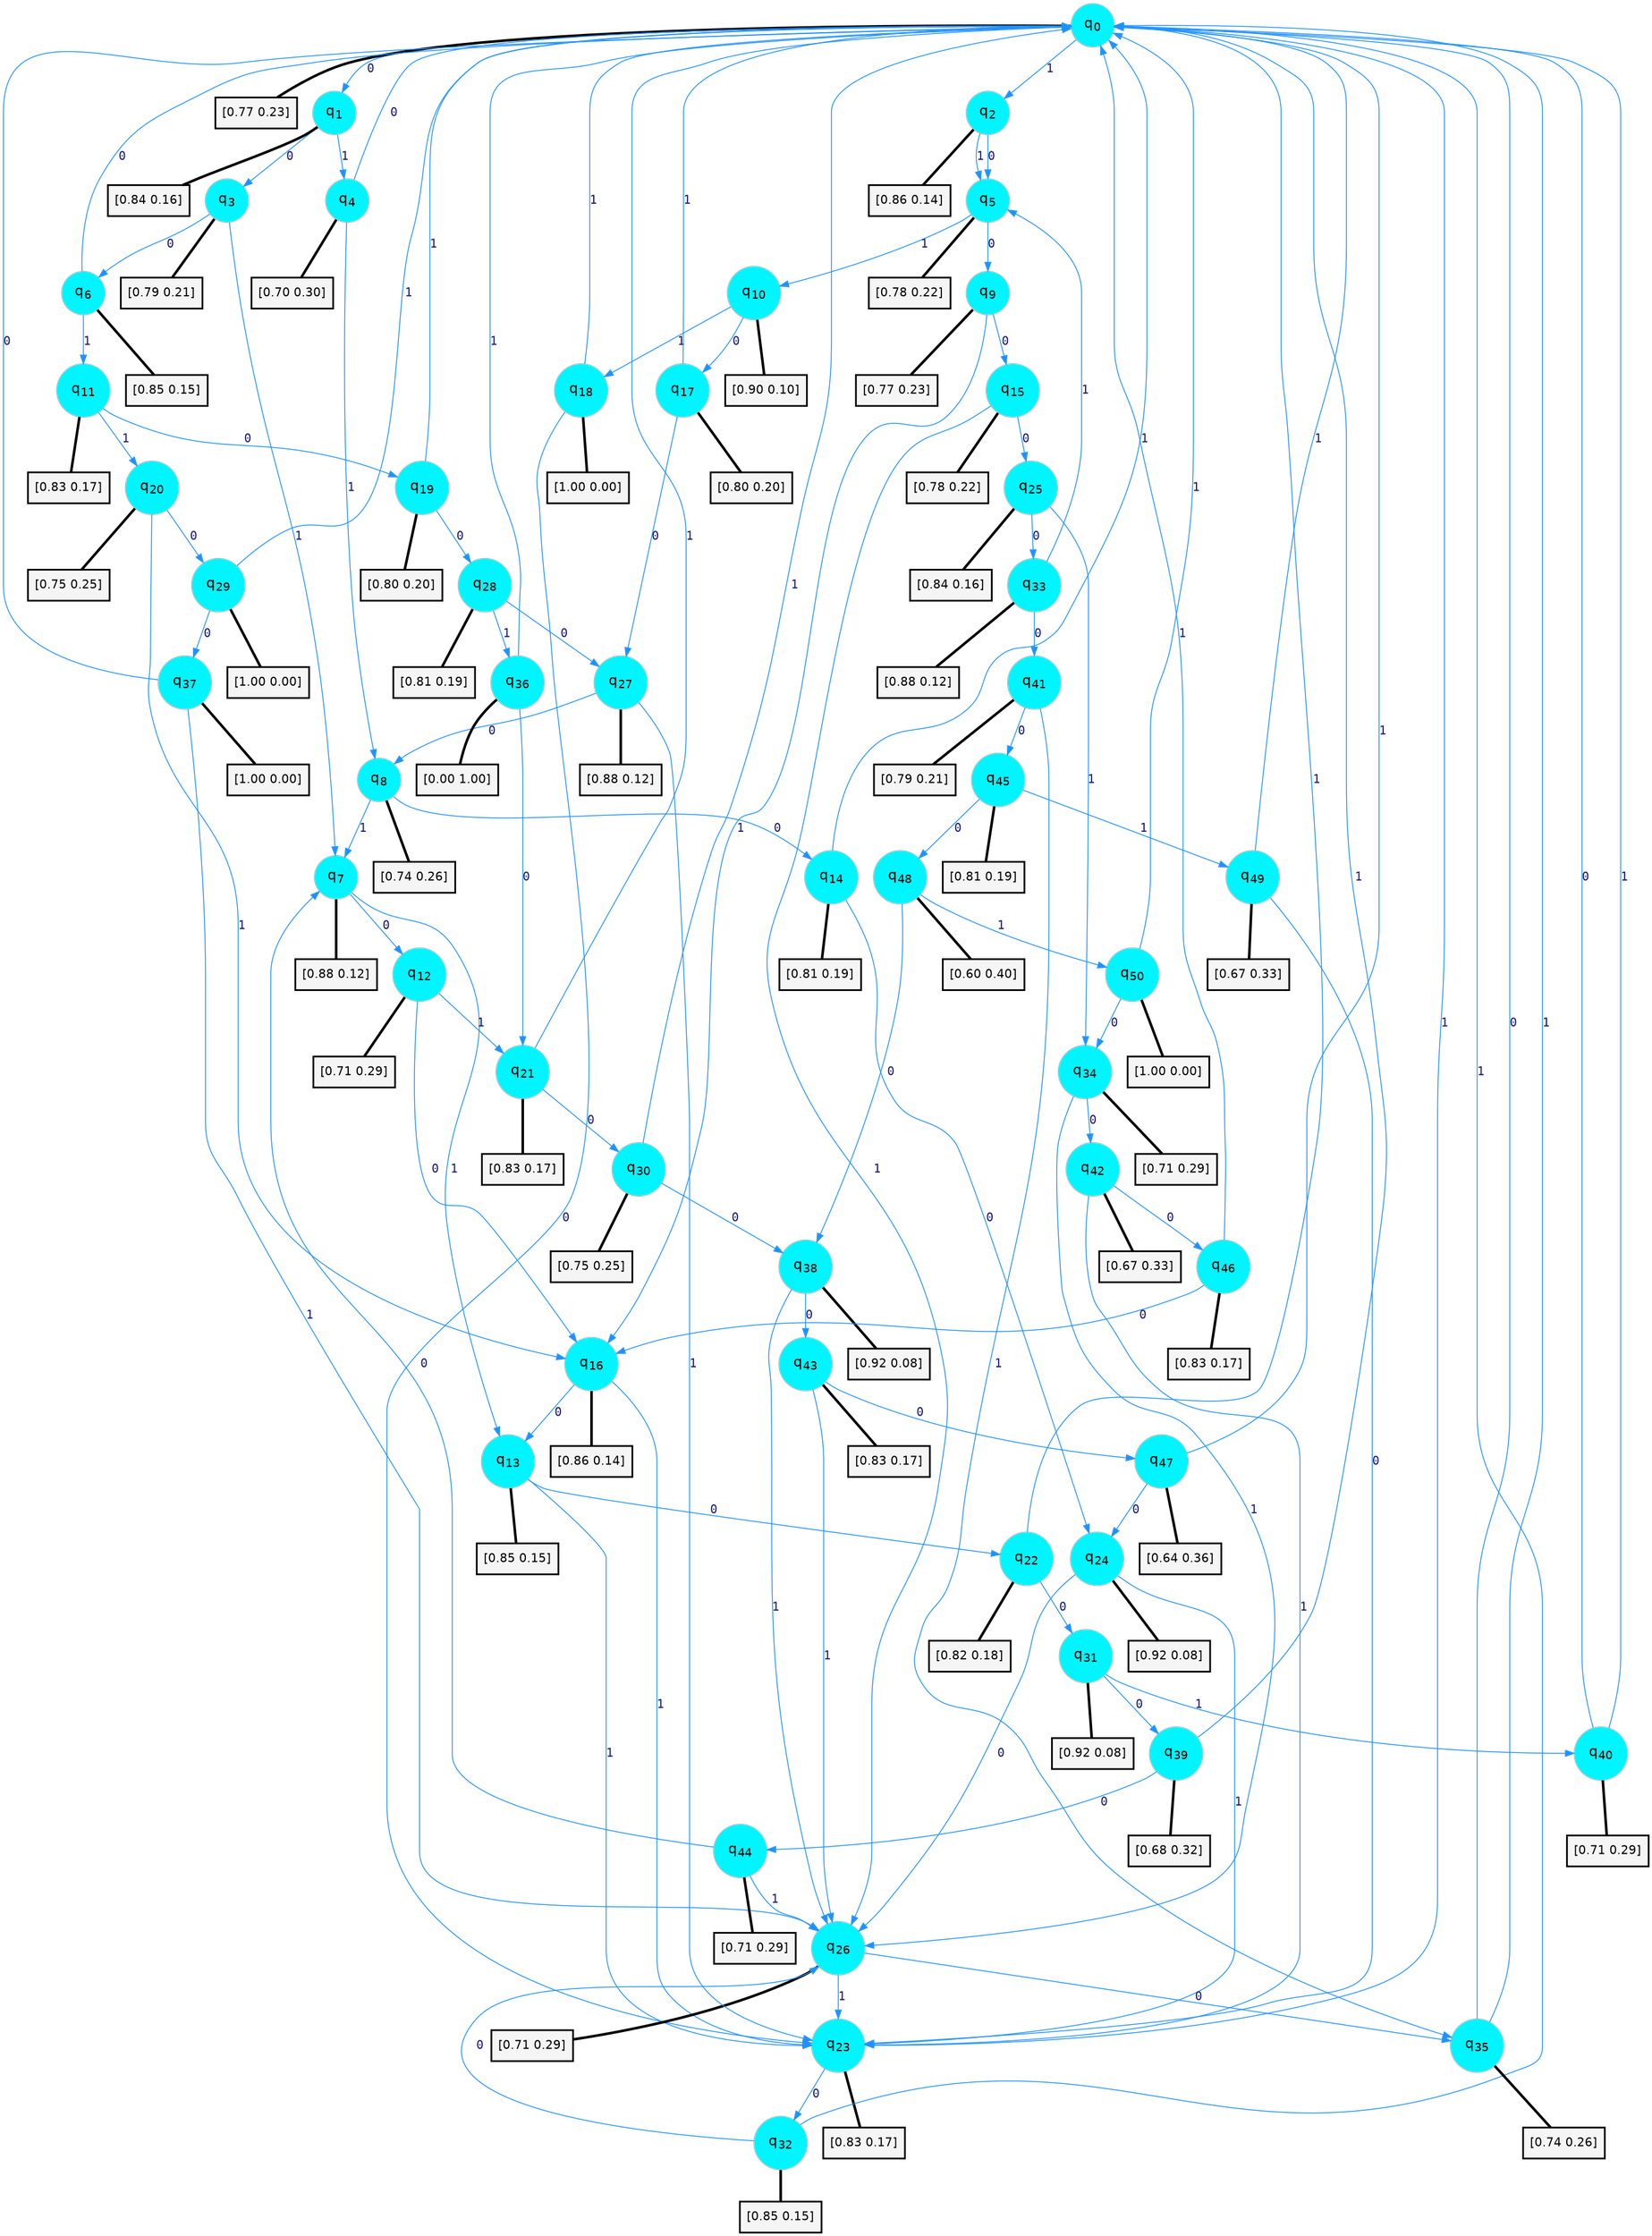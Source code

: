 digraph G {
graph [
bgcolor=transparent, dpi=300, rankdir=TD, size="40,25"];
node [
color=gray, fillcolor=turquoise1, fontcolor=black, fontname=Helvetica, fontsize=16, fontweight=bold, shape=circle, style=filled];
edge [
arrowsize=1, color=dodgerblue1, fontcolor=midnightblue, fontname=courier, fontweight=bold, penwidth=1, style=solid, weight=20];
0[label=<q<SUB>0</SUB>>];
1[label=<q<SUB>1</SUB>>];
2[label=<q<SUB>2</SUB>>];
3[label=<q<SUB>3</SUB>>];
4[label=<q<SUB>4</SUB>>];
5[label=<q<SUB>5</SUB>>];
6[label=<q<SUB>6</SUB>>];
7[label=<q<SUB>7</SUB>>];
8[label=<q<SUB>8</SUB>>];
9[label=<q<SUB>9</SUB>>];
10[label=<q<SUB>10</SUB>>];
11[label=<q<SUB>11</SUB>>];
12[label=<q<SUB>12</SUB>>];
13[label=<q<SUB>13</SUB>>];
14[label=<q<SUB>14</SUB>>];
15[label=<q<SUB>15</SUB>>];
16[label=<q<SUB>16</SUB>>];
17[label=<q<SUB>17</SUB>>];
18[label=<q<SUB>18</SUB>>];
19[label=<q<SUB>19</SUB>>];
20[label=<q<SUB>20</SUB>>];
21[label=<q<SUB>21</SUB>>];
22[label=<q<SUB>22</SUB>>];
23[label=<q<SUB>23</SUB>>];
24[label=<q<SUB>24</SUB>>];
25[label=<q<SUB>25</SUB>>];
26[label=<q<SUB>26</SUB>>];
27[label=<q<SUB>27</SUB>>];
28[label=<q<SUB>28</SUB>>];
29[label=<q<SUB>29</SUB>>];
30[label=<q<SUB>30</SUB>>];
31[label=<q<SUB>31</SUB>>];
32[label=<q<SUB>32</SUB>>];
33[label=<q<SUB>33</SUB>>];
34[label=<q<SUB>34</SUB>>];
35[label=<q<SUB>35</SUB>>];
36[label=<q<SUB>36</SUB>>];
37[label=<q<SUB>37</SUB>>];
38[label=<q<SUB>38</SUB>>];
39[label=<q<SUB>39</SUB>>];
40[label=<q<SUB>40</SUB>>];
41[label=<q<SUB>41</SUB>>];
42[label=<q<SUB>42</SUB>>];
43[label=<q<SUB>43</SUB>>];
44[label=<q<SUB>44</SUB>>];
45[label=<q<SUB>45</SUB>>];
46[label=<q<SUB>46</SUB>>];
47[label=<q<SUB>47</SUB>>];
48[label=<q<SUB>48</SUB>>];
49[label=<q<SUB>49</SUB>>];
50[label=<q<SUB>50</SUB>>];
51[label="[0.77 0.23]", shape=box,fontcolor=black, fontname=Helvetica, fontsize=14, penwidth=2, fillcolor=whitesmoke,color=black];
52[label="[0.84 0.16]", shape=box,fontcolor=black, fontname=Helvetica, fontsize=14, penwidth=2, fillcolor=whitesmoke,color=black];
53[label="[0.86 0.14]", shape=box,fontcolor=black, fontname=Helvetica, fontsize=14, penwidth=2, fillcolor=whitesmoke,color=black];
54[label="[0.79 0.21]", shape=box,fontcolor=black, fontname=Helvetica, fontsize=14, penwidth=2, fillcolor=whitesmoke,color=black];
55[label="[0.70 0.30]", shape=box,fontcolor=black, fontname=Helvetica, fontsize=14, penwidth=2, fillcolor=whitesmoke,color=black];
56[label="[0.78 0.22]", shape=box,fontcolor=black, fontname=Helvetica, fontsize=14, penwidth=2, fillcolor=whitesmoke,color=black];
57[label="[0.85 0.15]", shape=box,fontcolor=black, fontname=Helvetica, fontsize=14, penwidth=2, fillcolor=whitesmoke,color=black];
58[label="[0.88 0.12]", shape=box,fontcolor=black, fontname=Helvetica, fontsize=14, penwidth=2, fillcolor=whitesmoke,color=black];
59[label="[0.74 0.26]", shape=box,fontcolor=black, fontname=Helvetica, fontsize=14, penwidth=2, fillcolor=whitesmoke,color=black];
60[label="[0.77 0.23]", shape=box,fontcolor=black, fontname=Helvetica, fontsize=14, penwidth=2, fillcolor=whitesmoke,color=black];
61[label="[0.90 0.10]", shape=box,fontcolor=black, fontname=Helvetica, fontsize=14, penwidth=2, fillcolor=whitesmoke,color=black];
62[label="[0.83 0.17]", shape=box,fontcolor=black, fontname=Helvetica, fontsize=14, penwidth=2, fillcolor=whitesmoke,color=black];
63[label="[0.71 0.29]", shape=box,fontcolor=black, fontname=Helvetica, fontsize=14, penwidth=2, fillcolor=whitesmoke,color=black];
64[label="[0.85 0.15]", shape=box,fontcolor=black, fontname=Helvetica, fontsize=14, penwidth=2, fillcolor=whitesmoke,color=black];
65[label="[0.81 0.19]", shape=box,fontcolor=black, fontname=Helvetica, fontsize=14, penwidth=2, fillcolor=whitesmoke,color=black];
66[label="[0.78 0.22]", shape=box,fontcolor=black, fontname=Helvetica, fontsize=14, penwidth=2, fillcolor=whitesmoke,color=black];
67[label="[0.86 0.14]", shape=box,fontcolor=black, fontname=Helvetica, fontsize=14, penwidth=2, fillcolor=whitesmoke,color=black];
68[label="[0.80 0.20]", shape=box,fontcolor=black, fontname=Helvetica, fontsize=14, penwidth=2, fillcolor=whitesmoke,color=black];
69[label="[1.00 0.00]", shape=box,fontcolor=black, fontname=Helvetica, fontsize=14, penwidth=2, fillcolor=whitesmoke,color=black];
70[label="[0.80 0.20]", shape=box,fontcolor=black, fontname=Helvetica, fontsize=14, penwidth=2, fillcolor=whitesmoke,color=black];
71[label="[0.75 0.25]", shape=box,fontcolor=black, fontname=Helvetica, fontsize=14, penwidth=2, fillcolor=whitesmoke,color=black];
72[label="[0.83 0.17]", shape=box,fontcolor=black, fontname=Helvetica, fontsize=14, penwidth=2, fillcolor=whitesmoke,color=black];
73[label="[0.82 0.18]", shape=box,fontcolor=black, fontname=Helvetica, fontsize=14, penwidth=2, fillcolor=whitesmoke,color=black];
74[label="[0.83 0.17]", shape=box,fontcolor=black, fontname=Helvetica, fontsize=14, penwidth=2, fillcolor=whitesmoke,color=black];
75[label="[0.92 0.08]", shape=box,fontcolor=black, fontname=Helvetica, fontsize=14, penwidth=2, fillcolor=whitesmoke,color=black];
76[label="[0.84 0.16]", shape=box,fontcolor=black, fontname=Helvetica, fontsize=14, penwidth=2, fillcolor=whitesmoke,color=black];
77[label="[0.71 0.29]", shape=box,fontcolor=black, fontname=Helvetica, fontsize=14, penwidth=2, fillcolor=whitesmoke,color=black];
78[label="[0.88 0.12]", shape=box,fontcolor=black, fontname=Helvetica, fontsize=14, penwidth=2, fillcolor=whitesmoke,color=black];
79[label="[0.81 0.19]", shape=box,fontcolor=black, fontname=Helvetica, fontsize=14, penwidth=2, fillcolor=whitesmoke,color=black];
80[label="[1.00 0.00]", shape=box,fontcolor=black, fontname=Helvetica, fontsize=14, penwidth=2, fillcolor=whitesmoke,color=black];
81[label="[0.75 0.25]", shape=box,fontcolor=black, fontname=Helvetica, fontsize=14, penwidth=2, fillcolor=whitesmoke,color=black];
82[label="[0.92 0.08]", shape=box,fontcolor=black, fontname=Helvetica, fontsize=14, penwidth=2, fillcolor=whitesmoke,color=black];
83[label="[0.85 0.15]", shape=box,fontcolor=black, fontname=Helvetica, fontsize=14, penwidth=2, fillcolor=whitesmoke,color=black];
84[label="[0.88 0.12]", shape=box,fontcolor=black, fontname=Helvetica, fontsize=14, penwidth=2, fillcolor=whitesmoke,color=black];
85[label="[0.71 0.29]", shape=box,fontcolor=black, fontname=Helvetica, fontsize=14, penwidth=2, fillcolor=whitesmoke,color=black];
86[label="[0.74 0.26]", shape=box,fontcolor=black, fontname=Helvetica, fontsize=14, penwidth=2, fillcolor=whitesmoke,color=black];
87[label="[0.00 1.00]", shape=box,fontcolor=black, fontname=Helvetica, fontsize=14, penwidth=2, fillcolor=whitesmoke,color=black];
88[label="[1.00 0.00]", shape=box,fontcolor=black, fontname=Helvetica, fontsize=14, penwidth=2, fillcolor=whitesmoke,color=black];
89[label="[0.92 0.08]", shape=box,fontcolor=black, fontname=Helvetica, fontsize=14, penwidth=2, fillcolor=whitesmoke,color=black];
90[label="[0.68 0.32]", shape=box,fontcolor=black, fontname=Helvetica, fontsize=14, penwidth=2, fillcolor=whitesmoke,color=black];
91[label="[0.71 0.29]", shape=box,fontcolor=black, fontname=Helvetica, fontsize=14, penwidth=2, fillcolor=whitesmoke,color=black];
92[label="[0.79 0.21]", shape=box,fontcolor=black, fontname=Helvetica, fontsize=14, penwidth=2, fillcolor=whitesmoke,color=black];
93[label="[0.67 0.33]", shape=box,fontcolor=black, fontname=Helvetica, fontsize=14, penwidth=2, fillcolor=whitesmoke,color=black];
94[label="[0.83 0.17]", shape=box,fontcolor=black, fontname=Helvetica, fontsize=14, penwidth=2, fillcolor=whitesmoke,color=black];
95[label="[0.71 0.29]", shape=box,fontcolor=black, fontname=Helvetica, fontsize=14, penwidth=2, fillcolor=whitesmoke,color=black];
96[label="[0.81 0.19]", shape=box,fontcolor=black, fontname=Helvetica, fontsize=14, penwidth=2, fillcolor=whitesmoke,color=black];
97[label="[0.83 0.17]", shape=box,fontcolor=black, fontname=Helvetica, fontsize=14, penwidth=2, fillcolor=whitesmoke,color=black];
98[label="[0.64 0.36]", shape=box,fontcolor=black, fontname=Helvetica, fontsize=14, penwidth=2, fillcolor=whitesmoke,color=black];
99[label="[0.60 0.40]", shape=box,fontcolor=black, fontname=Helvetica, fontsize=14, penwidth=2, fillcolor=whitesmoke,color=black];
100[label="[0.67 0.33]", shape=box,fontcolor=black, fontname=Helvetica, fontsize=14, penwidth=2, fillcolor=whitesmoke,color=black];
101[label="[1.00 0.00]", shape=box,fontcolor=black, fontname=Helvetica, fontsize=14, penwidth=2, fillcolor=whitesmoke,color=black];
0->1 [label=0];
0->2 [label=1];
0->51 [arrowhead=none, penwidth=3,color=black];
1->3 [label=0];
1->4 [label=1];
1->52 [arrowhead=none, penwidth=3,color=black];
2->5 [label=0];
2->5 [label=1];
2->53 [arrowhead=none, penwidth=3,color=black];
3->6 [label=0];
3->7 [label=1];
3->54 [arrowhead=none, penwidth=3,color=black];
4->0 [label=0];
4->8 [label=1];
4->55 [arrowhead=none, penwidth=3,color=black];
5->9 [label=0];
5->10 [label=1];
5->56 [arrowhead=none, penwidth=3,color=black];
6->0 [label=0];
6->11 [label=1];
6->57 [arrowhead=none, penwidth=3,color=black];
7->12 [label=0];
7->13 [label=1];
7->58 [arrowhead=none, penwidth=3,color=black];
8->14 [label=0];
8->7 [label=1];
8->59 [arrowhead=none, penwidth=3,color=black];
9->15 [label=0];
9->16 [label=1];
9->60 [arrowhead=none, penwidth=3,color=black];
10->17 [label=0];
10->18 [label=1];
10->61 [arrowhead=none, penwidth=3,color=black];
11->19 [label=0];
11->20 [label=1];
11->62 [arrowhead=none, penwidth=3,color=black];
12->16 [label=0];
12->21 [label=1];
12->63 [arrowhead=none, penwidth=3,color=black];
13->22 [label=0];
13->23 [label=1];
13->64 [arrowhead=none, penwidth=3,color=black];
14->24 [label=0];
14->0 [label=1];
14->65 [arrowhead=none, penwidth=3,color=black];
15->25 [label=0];
15->26 [label=1];
15->66 [arrowhead=none, penwidth=3,color=black];
16->13 [label=0];
16->23 [label=1];
16->67 [arrowhead=none, penwidth=3,color=black];
17->27 [label=0];
17->0 [label=1];
17->68 [arrowhead=none, penwidth=3,color=black];
18->23 [label=0];
18->0 [label=1];
18->69 [arrowhead=none, penwidth=3,color=black];
19->28 [label=0];
19->0 [label=1];
19->70 [arrowhead=none, penwidth=3,color=black];
20->29 [label=0];
20->16 [label=1];
20->71 [arrowhead=none, penwidth=3,color=black];
21->30 [label=0];
21->0 [label=1];
21->72 [arrowhead=none, penwidth=3,color=black];
22->31 [label=0];
22->0 [label=1];
22->73 [arrowhead=none, penwidth=3,color=black];
23->32 [label=0];
23->0 [label=1];
23->74 [arrowhead=none, penwidth=3,color=black];
24->26 [label=0];
24->23 [label=1];
24->75 [arrowhead=none, penwidth=3,color=black];
25->33 [label=0];
25->34 [label=1];
25->76 [arrowhead=none, penwidth=3,color=black];
26->35 [label=0];
26->23 [label=1];
26->77 [arrowhead=none, penwidth=3,color=black];
27->8 [label=0];
27->23 [label=1];
27->78 [arrowhead=none, penwidth=3,color=black];
28->27 [label=0];
28->36 [label=1];
28->79 [arrowhead=none, penwidth=3,color=black];
29->37 [label=0];
29->0 [label=1];
29->80 [arrowhead=none, penwidth=3,color=black];
30->38 [label=0];
30->0 [label=1];
30->81 [arrowhead=none, penwidth=3,color=black];
31->39 [label=0];
31->40 [label=1];
31->82 [arrowhead=none, penwidth=3,color=black];
32->26 [label=0];
32->0 [label=1];
32->83 [arrowhead=none, penwidth=3,color=black];
33->41 [label=0];
33->5 [label=1];
33->84 [arrowhead=none, penwidth=3,color=black];
34->42 [label=0];
34->26 [label=1];
34->85 [arrowhead=none, penwidth=3,color=black];
35->0 [label=0];
35->0 [label=1];
35->86 [arrowhead=none, penwidth=3,color=black];
36->21 [label=0];
36->0 [label=1];
36->87 [arrowhead=none, penwidth=3,color=black];
37->0 [label=0];
37->26 [label=1];
37->88 [arrowhead=none, penwidth=3,color=black];
38->43 [label=0];
38->26 [label=1];
38->89 [arrowhead=none, penwidth=3,color=black];
39->44 [label=0];
39->0 [label=1];
39->90 [arrowhead=none, penwidth=3,color=black];
40->0 [label=0];
40->0 [label=1];
40->91 [arrowhead=none, penwidth=3,color=black];
41->45 [label=0];
41->35 [label=1];
41->92 [arrowhead=none, penwidth=3,color=black];
42->46 [label=0];
42->23 [label=1];
42->93 [arrowhead=none, penwidth=3,color=black];
43->47 [label=0];
43->26 [label=1];
43->94 [arrowhead=none, penwidth=3,color=black];
44->7 [label=0];
44->26 [label=1];
44->95 [arrowhead=none, penwidth=3,color=black];
45->48 [label=0];
45->49 [label=1];
45->96 [arrowhead=none, penwidth=3,color=black];
46->16 [label=0];
46->0 [label=1];
46->97 [arrowhead=none, penwidth=3,color=black];
47->24 [label=0];
47->0 [label=1];
47->98 [arrowhead=none, penwidth=3,color=black];
48->38 [label=0];
48->50 [label=1];
48->99 [arrowhead=none, penwidth=3,color=black];
49->23 [label=0];
49->0 [label=1];
49->100 [arrowhead=none, penwidth=3,color=black];
50->34 [label=0];
50->0 [label=1];
50->101 [arrowhead=none, penwidth=3,color=black];
}
